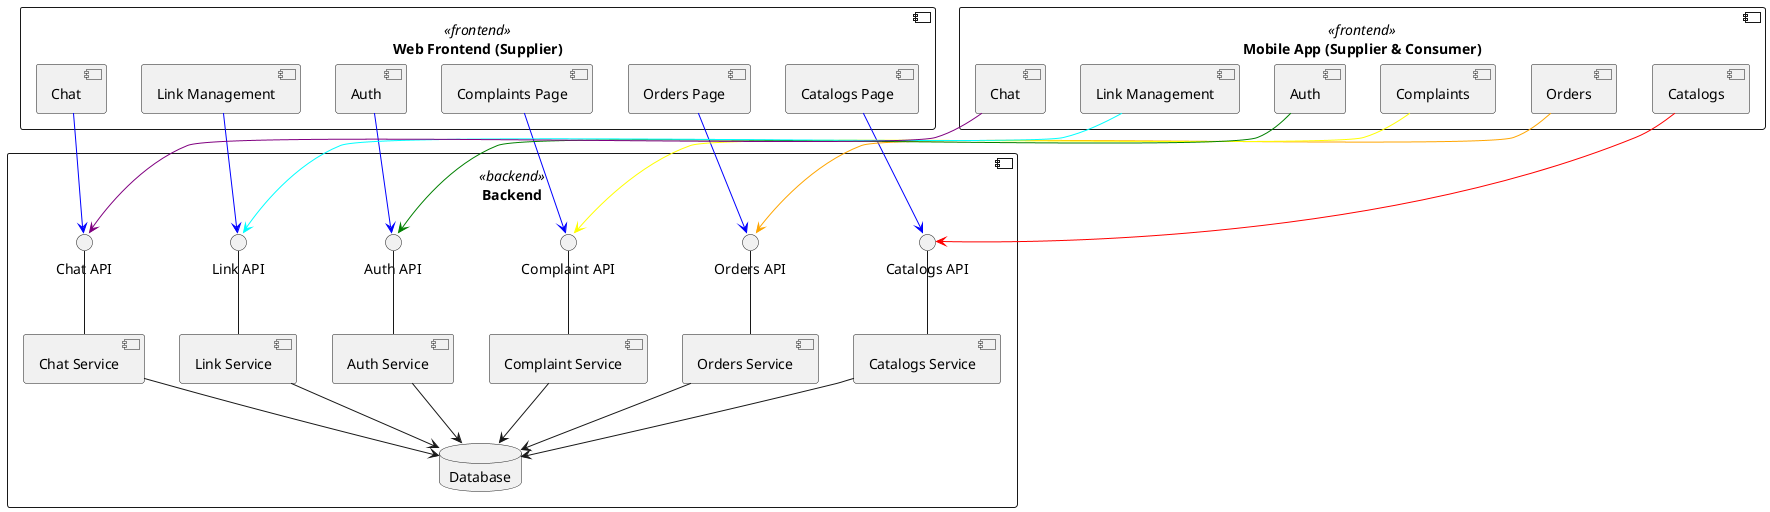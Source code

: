 @startuml Component Diagram
' === Frontend components ===
component "Web Frontend (Supplier)" <<frontend>> {
    [Catalogs Page] as WebCatalogs
    [Orders Page] as WebOrders
    [Complaints Page] as WebComplaints
    [Auth] as WebAuth
    [Link Management] as WebLink
    [Chat] as WebChat
}

component "Mobile App (Supplier & Consumer)" <<frontend>> {
    [Catalogs] as MobileCatalogs
    [Orders] as MobileOrders
    [Complaints] as MobileComplaints
    [Auth] as MobileAuth
    [Link Management] as MobileLink
    [Chat] as MobileChat
}

' === Backend ===
component "Backend" <<backend>> {
    interface "Catalogs API" as CatalogsAPI
    [Catalogs Service] as CatalogsService
    CatalogsAPI -- CatalogsService
    
    interface "Orders API" as OrdersAPI
    [Orders Service] as OrdersService
    OrdersAPI -- OrdersService
    
    interface "Complaint API" as ComplaintAPI
    [Complaint Service] as ComplaintService
    ComplaintAPI -- ComplaintService
    
    interface "Auth API" as AuthAPI
    [Auth Service] as AuthService
    AuthAPI -- AuthService
    
    interface "Link API" as LinkAPI
    [Link Service] as LinkService
    LinkAPI -- LinkService
    
    interface "Chat API" as ChatAPI
    [Chat Service] as ChatService
    ChatAPI -- ChatService
    
    database "Database" as DB
    
    CatalogsService --> DB
    OrdersService --> DB
    ComplaintService --> DB
    AuthService --> DB
    LinkService --> DB
    ChatService --> DB
}

' === Connections from Web Frontend to Backend ===
WebCatalogs -[#blue]-> CatalogsAPI
WebOrders -[#blue]-> OrdersAPI
WebComplaints -[#blue]-> ComplaintAPI
WebAuth -[#blue]-> AuthAPI
WebLink -[#blue]-> LinkAPI
WebChat -[#blue]-> ChatAPI

' === Connections from Mobile App to Backend ===
MobileCatalogs -[#red]-> CatalogsAPI
MobileOrders -[#orange]-> OrdersAPI
MobileComplaints -[#yellow]-> ComplaintAPI
MobileAuth -[#green]-> AuthAPI
MobileLink -[#cyan]-> LinkAPI
MobileChat -[#purple]-> ChatAPI

@enduml
